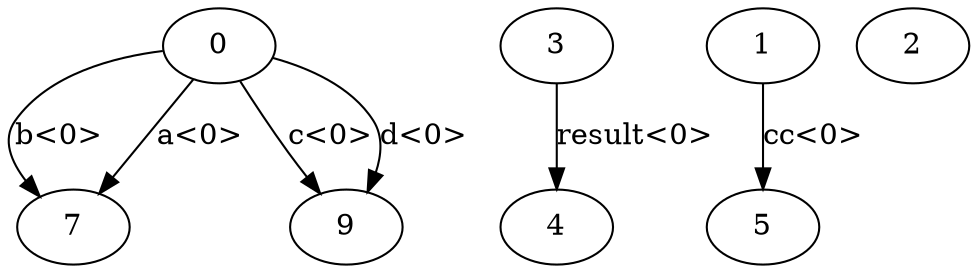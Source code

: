 digraph G {
n0->n7 [label="b<0>"]
n0->n9 [label="c<0>"]
n0->n9 [label="d<0>"]
n0->n7 [label="a<0>"]
n0[label="0"]
n7[label="7"]
n9[label="9"]
n3->n4 [label="result<0>"]
n3[label="3"]
n4[label="4"]
n1->n5 [label="cc<0>"]
n1[label="1"]
n5[label="5"]
n2[label="2"]
}
